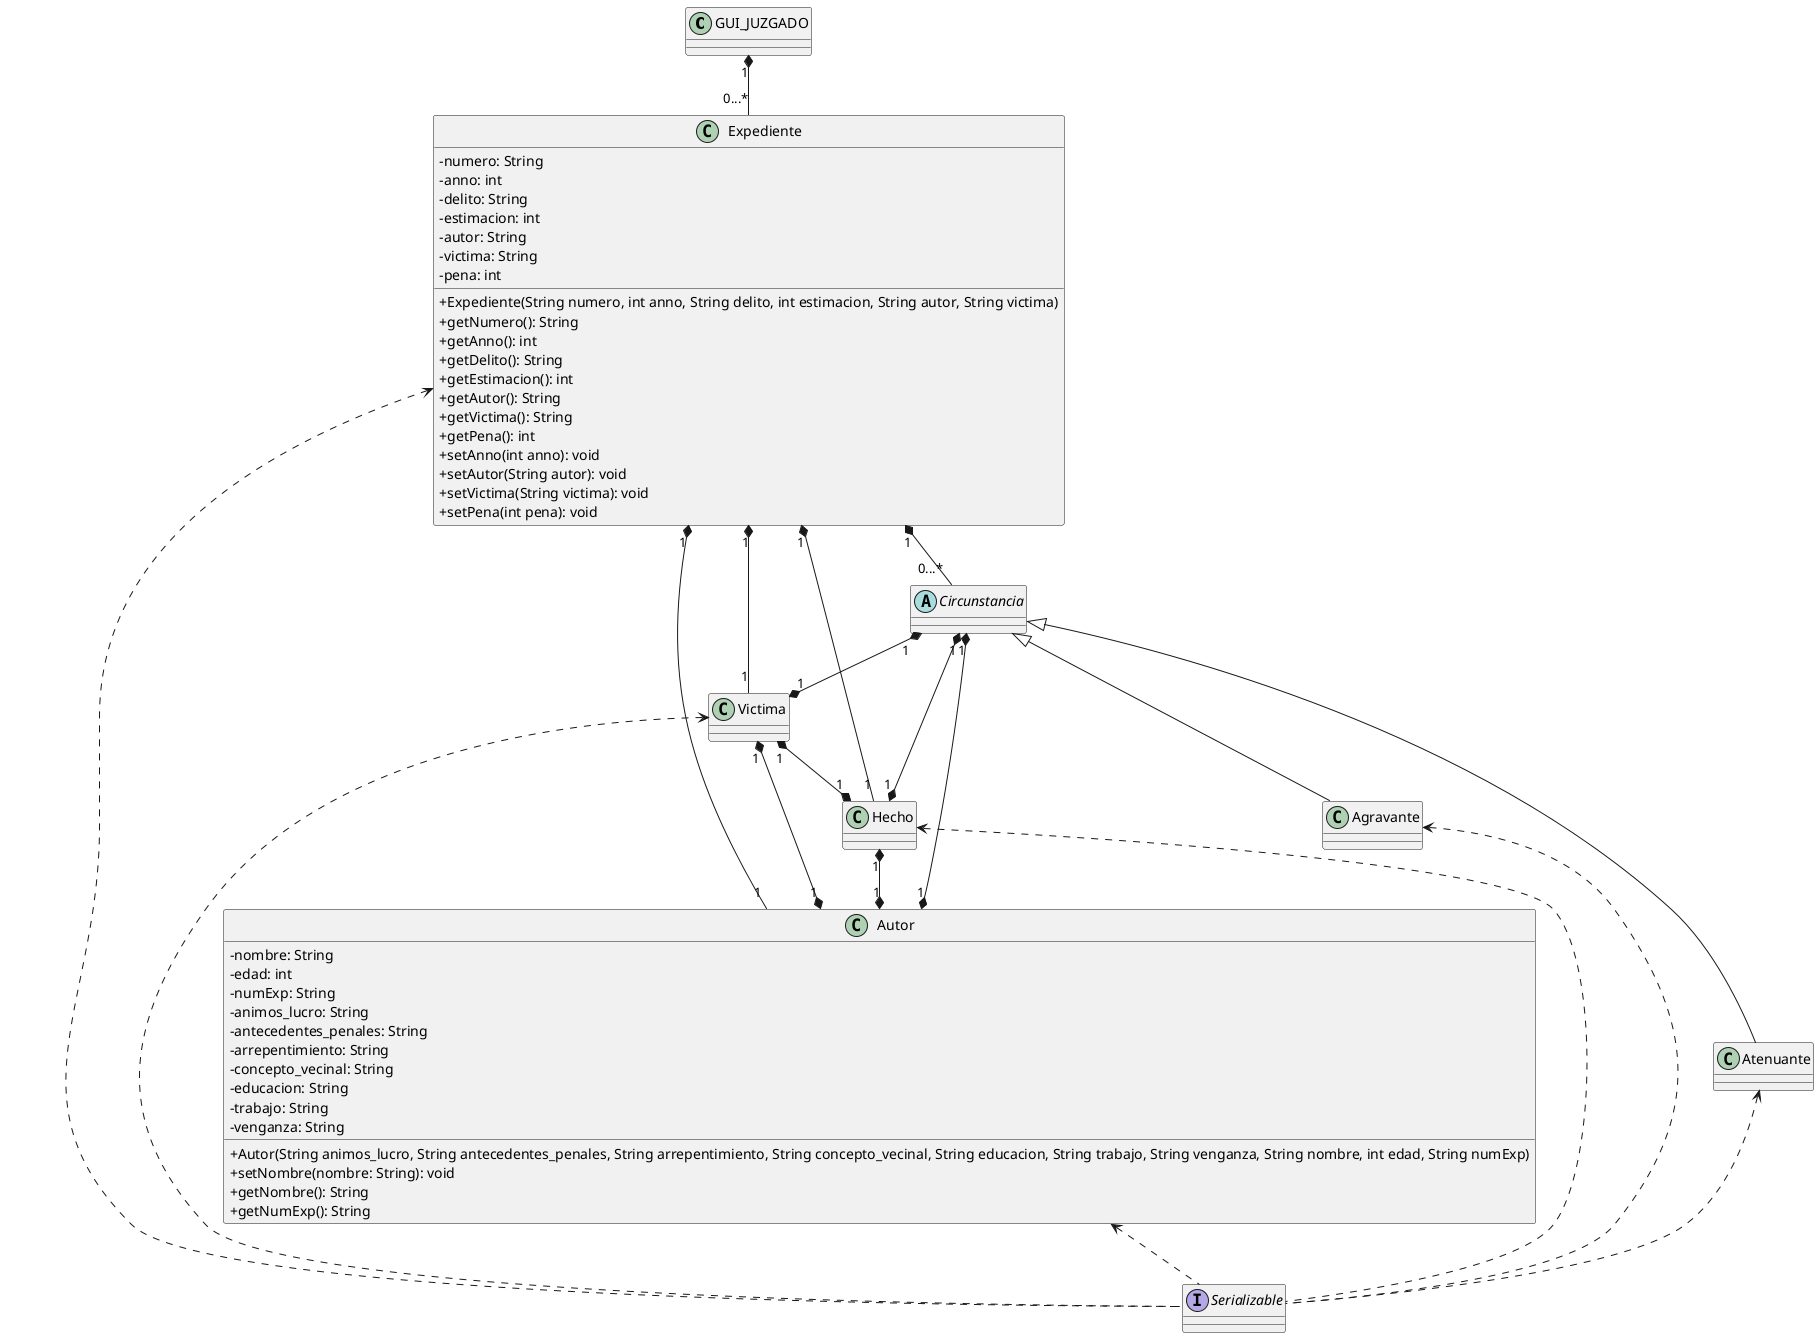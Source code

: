 @startuml
skinparam ClassAttributeIconSize 0

class GUI_JUZGADO

class Expediente{
    -numero: String
    -anno: int
    -delito: String
    -estimacion: int
    -autor: String
    -victima: String
    -pena: int

    +Expediente(String numero, int anno, String delito, int estimacion, String autor, String victima)
    +getNumero(): String
    +getAnno(): int
    +getDelito(): String
    +getEstimacion(): int
    +getAutor(): String
    +getVictima(): String
    +getPena(): int
    +setAnno(int anno): void
    +setAutor(String autor): void
    +setVictima(String victima): void
    +setPena(int pena): void
}

class Autor{
    -nombre: String
    -edad: int
    -numExp: String
    -animos_lucro: String
    -antecedentes_penales: String
    -arrepentimiento: String
    -concepto_vecinal: String
    -educacion: String
    -trabajo: String
    -venganza: String

    +Autor(String animos_lucro, String antecedentes_penales, String arrepentimiento, String concepto_vecinal, String educacion, String trabajo, String venganza, String nombre, int edad, String numExp)
    +setNombre(nombre: String): void
    +getNombre(): String
    +getNumExp(): String
}

class Victima
class Hecho
abstract class Circunstancia
class Agravante
class Atenuante

interface Serializable

Circunstancia <|-- Agravante
Circunstancia <|-- Atenuante
Expediente "1" *-- "0...*" Circunstancia
Expediente "1" *-- "1" Autor
Expediente "1" *-- "1" Victima
Expediente "1" *-- "1" Hecho
GUI_JUZGADO "1" *-- "0...*" Expediente
Hecho "1" *--* "1" Autor
Victima "1" *--* "1" Autor
Victima "1" *--* "1" Hecho
Circunstancia "1" *--* "1" Autor
Circunstancia "1" *--* "1" Victima
Circunstancia "1" *--* "1" Hecho
Expediente <.. Serializable
Autor <.. Serializable
Victima <.. Serializable
Hecho <.. Serializable
Agravante <.. Serializable
Atenuante <.. Serializable

@enduml
